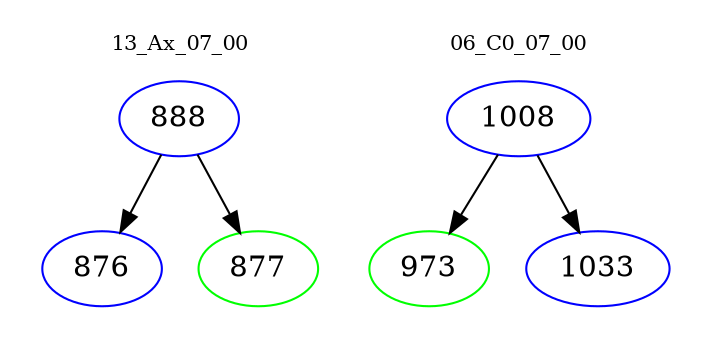digraph{
subgraph cluster_0 {
color = white
label = "13_Ax_07_00";
fontsize=10;
T0_888 [label="888", color="blue"]
T0_888 -> T0_876 [color="black"]
T0_876 [label="876", color="blue"]
T0_888 -> T0_877 [color="black"]
T0_877 [label="877", color="green"]
}
subgraph cluster_1 {
color = white
label = "06_C0_07_00";
fontsize=10;
T1_1008 [label="1008", color="blue"]
T1_1008 -> T1_973 [color="black"]
T1_973 [label="973", color="green"]
T1_1008 -> T1_1033 [color="black"]
T1_1033 [label="1033", color="blue"]
}
}
